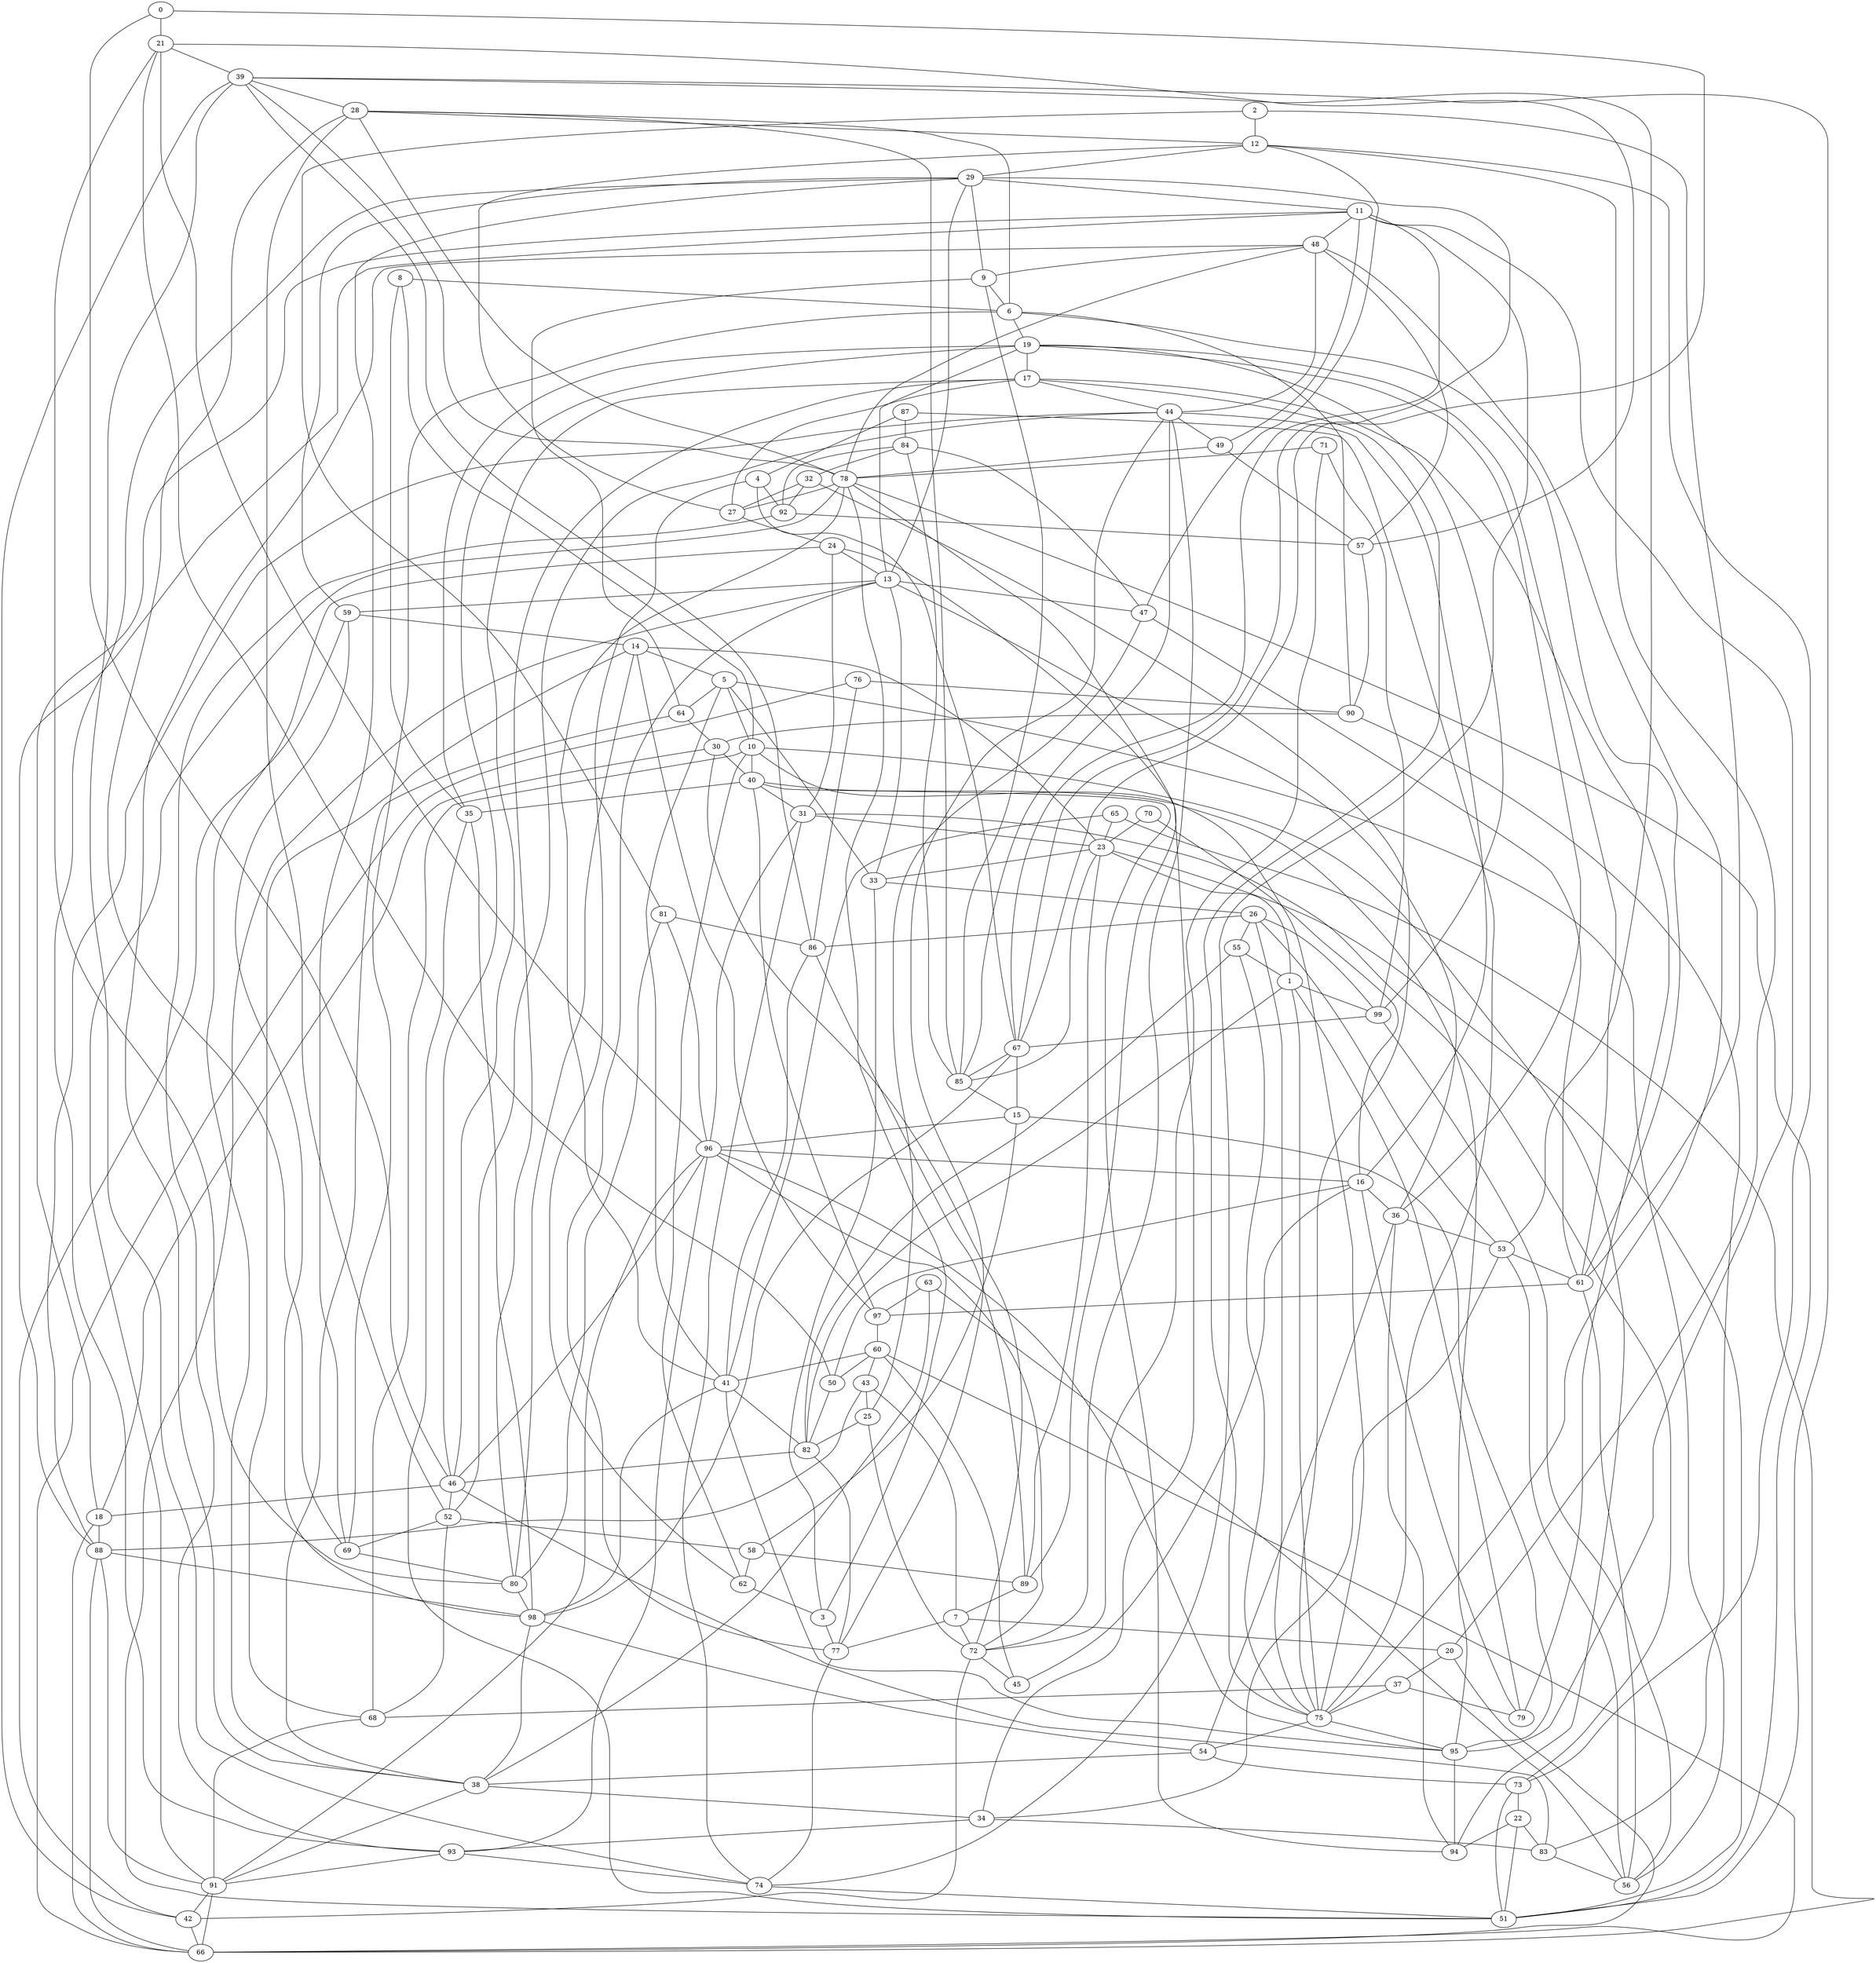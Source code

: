 graph {
	0 [label=0]
	1 [label=1]
	2 [label=2]
	3 [label=3]
	4 [label=4]
	5 [label=5]
	6 [label=6]
	7 [label=7]
	8 [label=8]
	9 [label=9]
	10 [label=10]
	11 [label=11]
	12 [label=12]
	13 [label=13]
	14 [label=14]
	15 [label=15]
	16 [label=16]
	17 [label=17]
	18 [label=18]
	19 [label=19]
	20 [label=20]
	21 [label=21]
	22 [label=22]
	23 [label=23]
	24 [label=24]
	25 [label=25]
	26 [label=26]
	27 [label=27]
	28 [label=28]
	29 [label=29]
	30 [label=30]
	31 [label=31]
	32 [label=32]
	33 [label=33]
	34 [label=34]
	35 [label=35]
	36 [label=36]
	37 [label=37]
	38 [label=38]
	39 [label=39]
	40 [label=40]
	41 [label=41]
	42 [label=42]
	43 [label=43]
	44 [label=44]
	45 [label=45]
	46 [label=46]
	47 [label=47]
	48 [label=48]
	49 [label=49]
	50 [label=50]
	51 [label=51]
	52 [label=52]
	53 [label=53]
	54 [label=54]
	55 [label=55]
	56 [label=56]
	57 [label=57]
	58 [label=58]
	59 [label=59]
	60 [label=60]
	61 [label=61]
	62 [label=62]
	63 [label=63]
	64 [label=64]
	65 [label=65]
	66 [label=66]
	67 [label=67]
	68 [label=68]
	69 [label=69]
	70 [label=70]
	71 [label=71]
	72 [label=72]
	73 [label=73]
	74 [label=74]
	75 [label=75]
	76 [label=76]
	77 [label=77]
	78 [label=78]
	79 [label=79]
	80 [label=80]
	81 [label=81]
	82 [label=82]
	83 [label=83]
	84 [label=84]
	85 [label=85]
	86 [label=86]
	87 [label=87]
	88 [label=88]
	89 [label=89]
	90 [label=90]
	91 [label=91]
	92 [label=92]
	93 [label=93]
	94 [label=94]
	95 [label=95]
	96 [label=96]
	97 [label=97]
	98 [label=98]
	99 [label=99]
	0 -- 21
	0 -- 46
	0 -- 67
	1 -- 23
	1 -- 75
	1 -- 99
	2 -- 12
	2 -- 61
	2 -- 81
	3 -- 78
	3 -- 77
	3 -- 33
	4 -- 62
	4 -- 92
	4 -- 67
	5 -- 10
	5 -- 56
	5 -- 64
	6 -- 19
	6 -- 69
	6 -- 28
	7 -- 72
	7 -- 20
	7 -- 77
	8 -- 6
	8 -- 35
	8 -- 10
	9 -- 29
	9 -- 85
	9 -- 6
	10 -- 40
	10 -- 68
	10 -- 75
	11 -- 95
	11 -- 48
	11 -- 88
	12 -- 29
	12 -- 73
	13 -- 47
	13 -- 59
	13 -- 19
	14 -- 23
	14 -- 97
	14 -- 5
	15 -- 95
	15 -- 67
	15 -- 96
	16 -- 44
	16 -- 36
	16 -- 45
	17 -- 46
	17 -- 75
	17 -- 44
	18 -- 66
	18 -- 11
	18 -- 88
	19 -- 46
	19 -- 36
	19 -- 17
	20 -- 37
	20 -- 66
	20 -- 12
	21 -- 96
	21 -- 39
	21 -- 80
	22 -- 51
	22 -- 94
	22 -- 83
	23 -- 89
	23 -- 33
	24 -- 38
	24 -- 31
	24 -- 13
	25 -- 82
	25 -- 72
	26 -- 86
	26 -- 75
	26 -- 55
	27 -- 12
	27 -- 17
	27 -- 24
	28 -- 12
	28 -- 52
	28 -- 78
	29 -- 11
	29 -- 69
	29 -- 13
	30 -- 72
	30 -- 18
	30 -- 40
	31 -- 23
	31 -- 96
	31 -- 74
	32 -- 75
	32 -- 27
	32 -- 92
	33 -- 26
	33 -- 5
	33 -- 13
	34 -- 83
	34 -- 24
	34 -- 93
	35 -- 51
	35 -- 98
	35 -- 19
	36 -- 13
	36 -- 53
	37 -- 75
	37 -- 68
	37 -- 79
	38 -- 98
	38 -- 34
	38 -- 48
	39 -- 53
	39 -- 78
	39 -- 28
	40 -- 35
	40 -- 31
	40 -- 95
	41 -- 78
	41 -- 82
	41 -- 5
	42 -- 59
	42 -- 66
	42 -- 39
	43 -- 88
	43 -- 25
	43 -- 7
	44 -- 85
	44 -- 49
	44 -- 77
	45 -- 60
	46 -- 52
	46 -- 96
	46 -- 18
	47 -- 25
	47 -- 61
	47 -- 12
	48 -- 44
	48 -- 78
	48 -- 9
	49 -- 57
	49 -- 78
	49 -- 11
	50 -- 82
	50 -- 21
	50 -- 16
	51 -- 39
	51 -- 13
	51 -- 23
	52 -- 44
	52 -- 69
	52 -- 58
	53 -- 34
	53 -- 26
	53 -- 61
	54 -- 36
	54 -- 38
	54 -- 73
	55 -- 1
	55 -- 75
	55 -- 82
	56 -- 61
	56 -- 53
	56 -- 99
	57 -- 90
	57 -- 48
	57 -- 21
	58 -- 15
	58 -- 89
	58 -- 62
	59 -- 14
	59 -- 98
	59 -- 29
	60 -- 43
	60 -- 41
	60 -- 50
	61 -- 97
	61 -- 6
	61 -- 19
	62 -- 3
	62 -- 10
	63 -- 56
	63 -- 38
	63 -- 97
	64 -- 30
	64 -- 9
	64 -- 38
	65 -- 41
	65 -- 66
	65 -- 23
	66 -- 91
	66 -- 88
	66 -- 60
	67 -- 11
	67 -- 29
	67 -- 85
	68 -- 91
	68 -- 14
	68 -- 52
	69 -- 80
	69 -- 28
	70 -- 23
	70 -- 16
	71 -- 78
	71 -- 99
	71 -- 72
	72 -- 45
	72 -- 44
	72 -- 42
	73 -- 31
	73 -- 22
	73 -- 51
	74 -- 39
	74 -- 11
	74 -- 51
	75 -- 54
	75 -- 48
	75 -- 95
	76 -- 90
	76 -- 86
	76 -- 66
	77 -- 74
	77 -- 13
	77 -- 82
	78 -- 91
	78 -- 51
	78 -- 27
	79 -- 16
	79 -- 17
	79 -- 1
	80 -- 14
	80 -- 98
	80 -- 17
	81 -- 80
	81 -- 96
	81 -- 86
	82 -- 1
	82 -- 46
	83 -- 46
	83 -- 56
	84 -- 32
	84 -- 85
	84 -- 47
	85 -- 28
	85 -- 23
	85 -- 15
	86 -- 41
	86 -- 39
	86 -- 89
	87 -- 4
	87 -- 84
	87 -- 75
	88 -- 91
	88 -- 44
	88 -- 98
	89 -- 78
	89 -- 7
	90 -- 6
	90 -- 83
	90 -- 30
	91 -- 38
	91 -- 42
	91 -- 96
	92 -- 84
	92 -- 57
	92 -- 93
	93 -- 74
	93 -- 29
	93 -- 91
	94 -- 40
	94 -- 36
	94 -- 10
	95 -- 41
	95 -- 96
	95 -- 94
	96 -- 93
	96 -- 16
	96 -- 72
	97 -- 60
	97 -- 40
	98 -- 41
	98 -- 67
	98 -- 54
	99 -- 19
	99 -- 26
	99 -- 67
}
